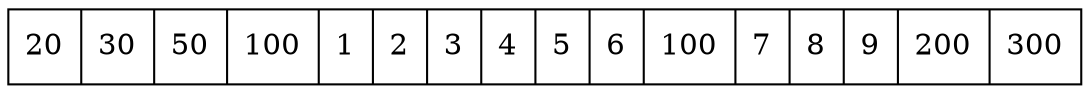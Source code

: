digraph G{ node [shape = record ];
 rankdir=LR;X[label="{ 20|30|50|100|1|2|3|4|5|6|100|7|8|9|200|300}"]}
